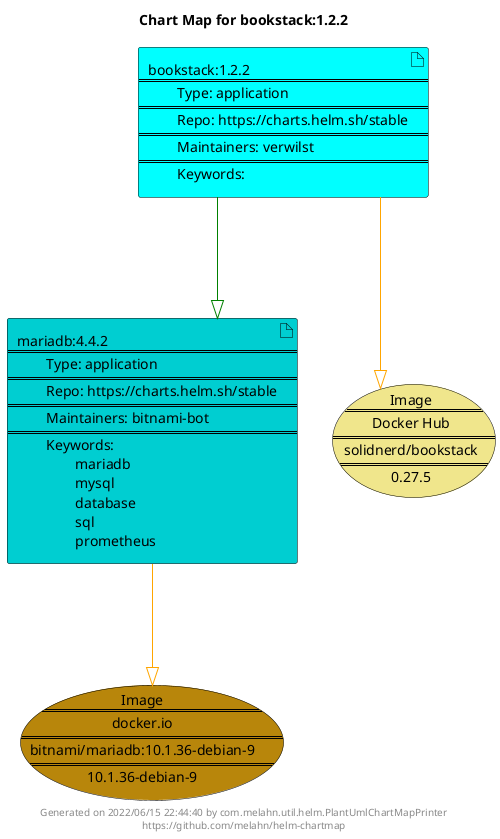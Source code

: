 @startuml
skinparam linetype ortho
skinparam backgroundColor white
skinparam usecaseBorderColor black
skinparam usecaseArrowColor LightSlateGray
skinparam artifactBorderColor black
skinparam artifactArrowColor LightSlateGray

title Chart Map for bookstack:1.2.2

'There are 2 referenced Helm Charts
artifact "bookstack:1.2.2\n====\n\tType: application\n====\n\tRepo: https://charts.helm.sh/stable\n====\n\tMaintainers: verwilst\n====\n\tKeywords: " as bookstack_1_2_2 #Aqua
artifact "mariadb:4.4.2\n====\n\tType: application\n====\n\tRepo: https://charts.helm.sh/stable\n====\n\tMaintainers: bitnami-bot\n====\n\tKeywords: \n\t\tmariadb\n\t\tmysql\n\t\tdatabase\n\t\tsql\n\t\tprometheus" as mariadb_4_4_2 #DarkTurquoise

'There are 2 referenced Docker Images
usecase "Image\n====\ndocker.io\n====\nbitnami/mariadb:10.1.36-debian-9\n====\n10.1.36-debian-9" as docker_io_bitnami_mariadb_10_1_36_debian_9 #DarkGoldenRod
usecase "Image\n====\nDocker Hub\n====\nsolidnerd/bookstack\n====\n0.27.5" as solidnerd_bookstack_0_27_5 #Khaki

'Chart Dependencies
bookstack_1_2_2--[#green]-|>mariadb_4_4_2
bookstack_1_2_2--[#orange]-|>solidnerd_bookstack_0_27_5
mariadb_4_4_2--[#orange]-|>docker_io_bitnami_mariadb_10_1_36_debian_9

center footer Generated on 2022/06/15 22:44:40 by com.melahn.util.helm.PlantUmlChartMapPrinter\nhttps://github.com/melahn/helm-chartmap
@enduml
